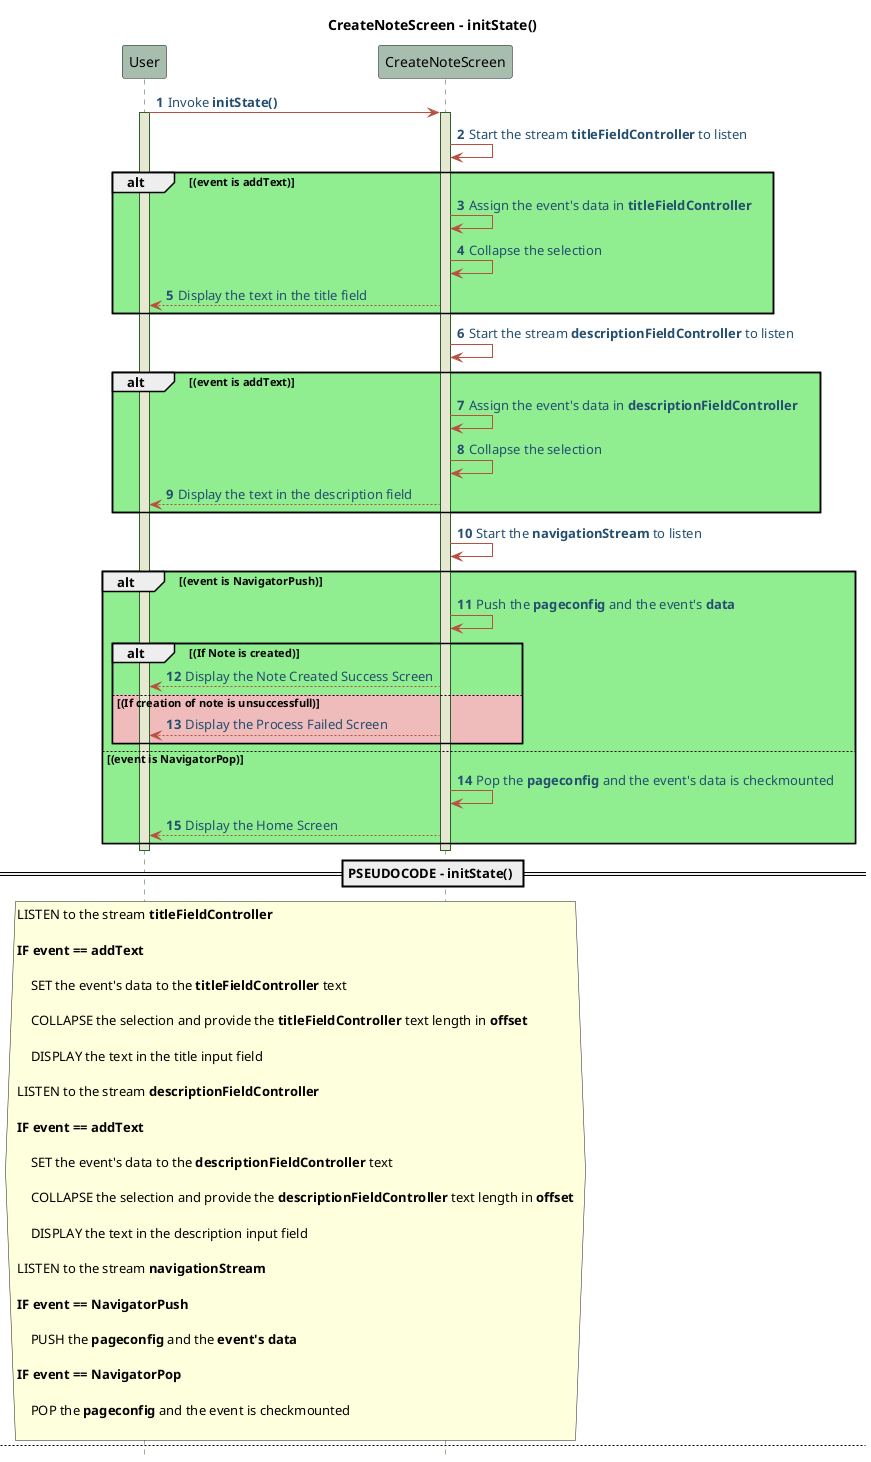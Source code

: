 @startuml CreateNoteScreen-Sequence-Pseudo
!define POSITIVERESPONSE 90EE90

!define NEGATIVEERESPONSE EFBBBB

!define NUETRALRESPONSE F2DC79

skinparam sequence{
    ParticipantBackgroundColor #A7BEAE

    LifeLineBackgroundColor #E7E8D1

    LifeLineBorderColor #2C5F2D

    ActorBackgroundColor #FC766AFF

    ActorBorderColor #FC766AFF

    ArrowColor #B85042

    ArrowFontColor #234E70

}
title CreateNoteScreen - initState() 
autonumber 1 
hide footbox 
User -> CreateNoteScreen : Invoke **initState()** 
activate User 
activate CreateNoteScreen 
    CreateNoteScreen -> CreateNoteScreen : Start the stream **titleFieldController** to listen 
    alt #POSITIVERESPONSE (event is addText)
        CreateNoteScreen -> CreateNoteScreen : Assign the event's data in **titleFieldController**
        CreateNoteScreen -> CreateNoteScreen : Collapse the selection 
        CreateNoteScreen --> User : Display the text in the title field
    end
    CreateNoteScreen -> CreateNoteScreen : Start the stream **descriptionFieldController** to listen 
    alt #POSITIVERESPONSE (event is addText)
        CreateNoteScreen -> CreateNoteScreen : Assign the event's data in **descriptionFieldController**
        CreateNoteScreen -> CreateNoteScreen : Collapse the selection 
        CreateNoteScreen --> User : Display the text in the description field
    end 
    CreateNoteScreen -> CreateNoteScreen : Start the **navigationStream** to listen 
    alt #POSITIVERESPONSE (event is NavigatorPush)
        CreateNoteScreen -> CreateNoteScreen : Push the **pageconfig** and the event's **data**
        alt (If Note is created)
            CreateNoteScreen --> User : Display the Note Created Success Screen
        else #NEGATIVEERESPONSE (If creation of note is unsuccessfull)
            CreateNoteScreen --> User : Display the Process Failed Screen
        end
    else (event is NavigatorPop)
        CreateNoteScreen -> CreateNoteScreen : Pop the **pageconfig** and the event's data is checkmounted 
        CreateNoteScreen --> User : Display the Home Screen
    end
deactivate User 
deactivate CreateNoteScreen 

==PSEUDOCODE - initState() == 
hnote across 
    LISTEN to the stream **titleFieldController** 

    **IF event == addText** 

        SET the event's data to the **titleFieldController** text 

        COLLAPSE the selection and provide the **titleFieldController** text length in **offset**

        DISPLAY the text in the title input field 

    LISTEN to the stream **descriptionFieldController** 
    
    **IF event == addText** 

        SET the event's data to the **descriptionFieldController** text 

        COLLAPSE the selection and provide the **descriptionFieldController** text length in **offset**

        DISPLAY the text in the description input field 
    
    LISTEN to the stream **navigationStream** 

    **IF event == NavigatorPush** 

        PUSH the **pageconfig** and the **event's data**
    
    **IF event == NavigatorPop** 

        POP the **pageconfig** and the event is checkmounted 

end hnote 


newpage CreateNoteScreen - dispose()
autonumber 1 
hide footbox 
User -> CreateNoteScreen : Invoke **dispose()**
activate User 
activate CreateNoteScreen 
CreateNoteScreen-> CreateNoteScreen : Dispose the **titleFieldController**
CreateNoteScreen -> CreateNoteScreen : Dispose the **descriptionFieldController** 
CreateNoteScreen --> User : Returns 
deactivate User 
deactivate CreateNoteScreen 

==PSEUDOCODE - dispose()==
hnote across 
    DISPOSE the **titleFieldController**

    DISPOSE the **descriptionFieldController** 
end hnote 